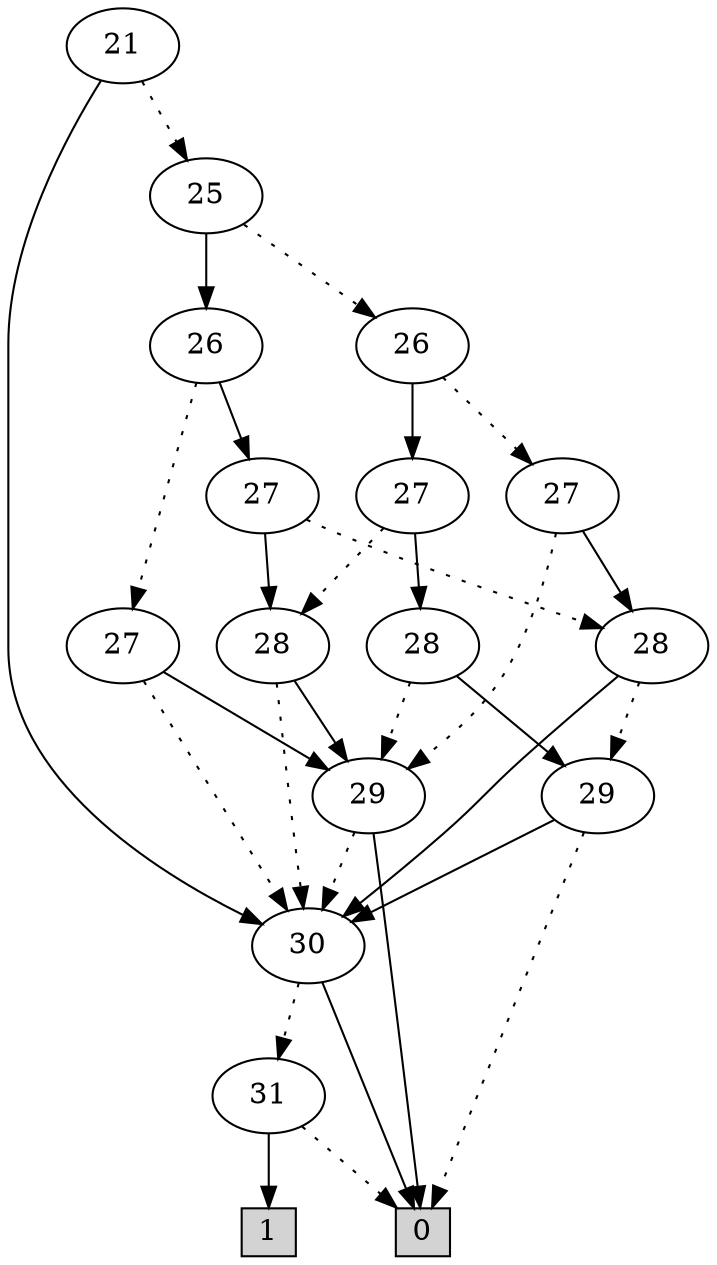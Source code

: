 digraph G {
0 [shape=box, label="0", style=filled, shape=box, height=0.3, width=0.3];
1 [shape=box, label="1", style=filled, shape=box, height=0.3, width=0.3];
46060 [label="21"];
46060 -> 46059 [style=dotted];
46060 -> 8077 [style=filled];
46059 [label="25"];
46059 -> 46055 [style=dotted];
46059 -> 46058 [style=filled];
46055 [label="26"];
46055 -> 46053 [style=dotted];
46055 -> 46054 [style=filled];
46053 [label="27"];
46053 -> 45981 [style=dotted];
46053 -> 46015 [style=filled];
45981 [label="29"];
45981 -> 8077 [style=dotted];
45981 -> 0 [style=filled];
8077 [label="30"];
8077 -> 64 [style=dotted];
8077 -> 0 [style=filled];
64 [label="31"];
64 -> 0 [style=dotted];
64 -> 1 [style=filled];
46015 [label="28"];
46015 -> 45983 [style=dotted];
46015 -> 8077 [style=filled];
45983 [label="29"];
45983 -> 0 [style=dotted];
45983 -> 8077 [style=filled];
46054 [label="27"];
46054 -> 45986 [style=dotted];
46054 -> 46022 [style=filled];
45986 [label="28"];
45986 -> 8077 [style=dotted];
45986 -> 45981 [style=filled];
46022 [label="28"];
46022 -> 45981 [style=dotted];
46022 -> 45983 [style=filled];
46058 [label="26"];
46058 -> 46056 [style=dotted];
46058 -> 46057 [style=filled];
46056 [label="27"];
46056 -> 8077 [style=dotted];
46056 -> 45981 [style=filled];
46057 [label="27"];
46057 -> 46015 [style=dotted];
46057 -> 45986 [style=filled];
}
